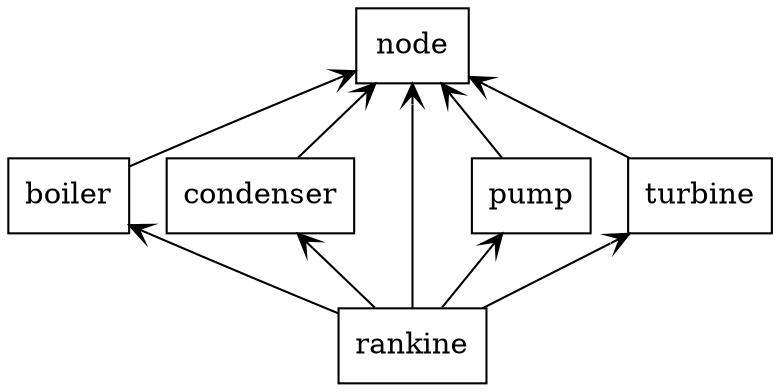 digraph "packages" {
charset="utf-8"
rankdir=BT
"1" [label="boiler", shape="box"];
"2" [label="condenser", shape="box"];
"3" [label="node", shape="box"];
"4" [label="pump", shape="box"];
"5" [label="rankine", shape="box"];
"6" [label="turbine", shape="box"];
"1" -> "3" [arrowhead="open", arrowtail="none"];
"2" -> "3" [arrowhead="open", arrowtail="none"];
"4" -> "3" [arrowhead="open", arrowtail="none"];
"5" -> "1" [arrowhead="open", arrowtail="none"];
"5" -> "2" [arrowhead="open", arrowtail="none"];
"5" -> "3" [arrowhead="open", arrowtail="none"];
"5" -> "4" [arrowhead="open", arrowtail="none"];
"5" -> "6" [arrowhead="open", arrowtail="none"];
"6" -> "3" [arrowhead="open", arrowtail="none"];
}
